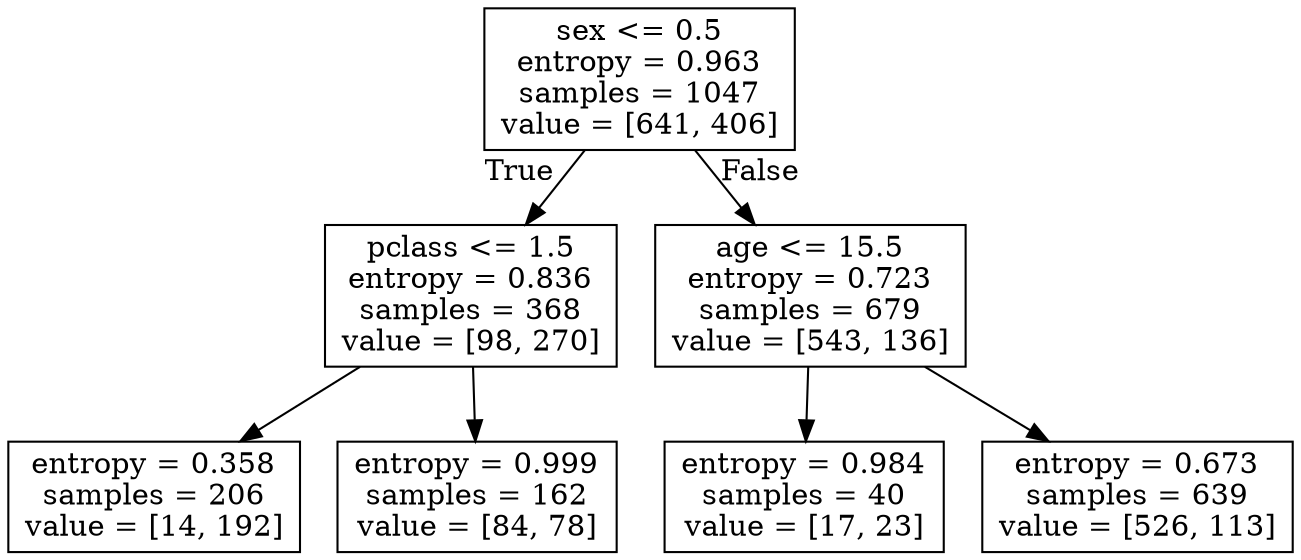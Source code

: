 digraph Tree {
node [shape=box] ;
0 [label="sex <= 0.5\nentropy = 0.963\nsamples = 1047\nvalue = [641, 406]"] ;
1 [label="pclass <= 1.5\nentropy = 0.836\nsamples = 368\nvalue = [98, 270]"] ;
0 -> 1 [labeldistance=2.5, labelangle=45, headlabel="True"] ;
3 [label="entropy = 0.358\nsamples = 206\nvalue = [14, 192]"] ;
1 -> 3 ;
4 [label="entropy = 0.999\nsamples = 162\nvalue = [84, 78]"] ;
1 -> 4 ;
2 [label="age <= 15.5\nentropy = 0.723\nsamples = 679\nvalue = [543, 136]"] ;
0 -> 2 [labeldistance=2.5, labelangle=-45, headlabel="False"] ;
5 [label="entropy = 0.984\nsamples = 40\nvalue = [17, 23]"] ;
2 -> 5 ;
6 [label="entropy = 0.673\nsamples = 639\nvalue = [526, 113]"] ;
2 -> 6 ;
}